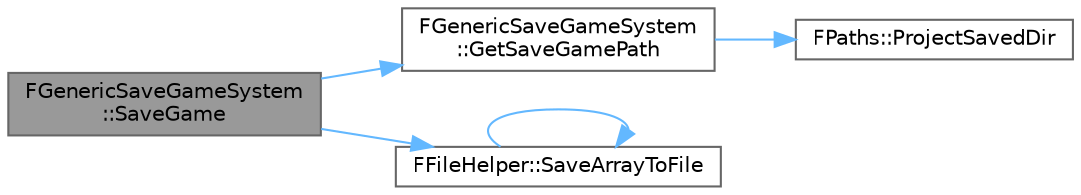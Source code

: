 digraph "FGenericSaveGameSystem::SaveGame"
{
 // INTERACTIVE_SVG=YES
 // LATEX_PDF_SIZE
  bgcolor="transparent";
  edge [fontname=Helvetica,fontsize=10,labelfontname=Helvetica,labelfontsize=10];
  node [fontname=Helvetica,fontsize=10,shape=box,height=0.2,width=0.4];
  rankdir="LR";
  Node1 [id="Node000001",label="FGenericSaveGameSystem\l::SaveGame",height=0.2,width=0.4,color="gray40", fillcolor="grey60", style="filled", fontcolor="black",tooltip="Saves the game, blocking until complete."];
  Node1 -> Node2 [id="edge1_Node000001_Node000002",color="steelblue1",style="solid",tooltip=" "];
  Node2 [id="Node000002",label="FGenericSaveGameSystem\l::GetSaveGamePath",height=0.2,width=0.4,color="grey40", fillcolor="white", style="filled",URL="$d0/d41/classFGenericSaveGameSystem.html#af6af14cdebae5e3c870b4b3fcc1d8936",tooltip="Get the path to save game file for the given name, a platform may be able to simply override this and..."];
  Node2 -> Node3 [id="edge2_Node000002_Node000003",color="steelblue1",style="solid",tooltip=" "];
  Node3 [id="Node000003",label="FPaths::ProjectSavedDir",height=0.2,width=0.4,color="grey40", fillcolor="white", style="filled",URL="$df/d4c/classFPaths.html#afb2e5093bdeb2bd4e6683db54d617f9a",tooltip="Returns the saved directory of the current game by looking at FApp::GetProjectName()."];
  Node1 -> Node4 [id="edge3_Node000001_Node000004",color="steelblue1",style="solid",tooltip=" "];
  Node4 [id="Node000004",label="FFileHelper::SaveArrayToFile",height=0.2,width=0.4,color="grey40", fillcolor="white", style="filled",URL="$d1/d50/structFFileHelper.html#a7d0e1748f3031b320b93d7fa2badadeb",tooltip="Save a binary array to a file."];
  Node4 -> Node4 [id="edge4_Node000004_Node000004",color="steelblue1",style="solid",tooltip=" "];
}
